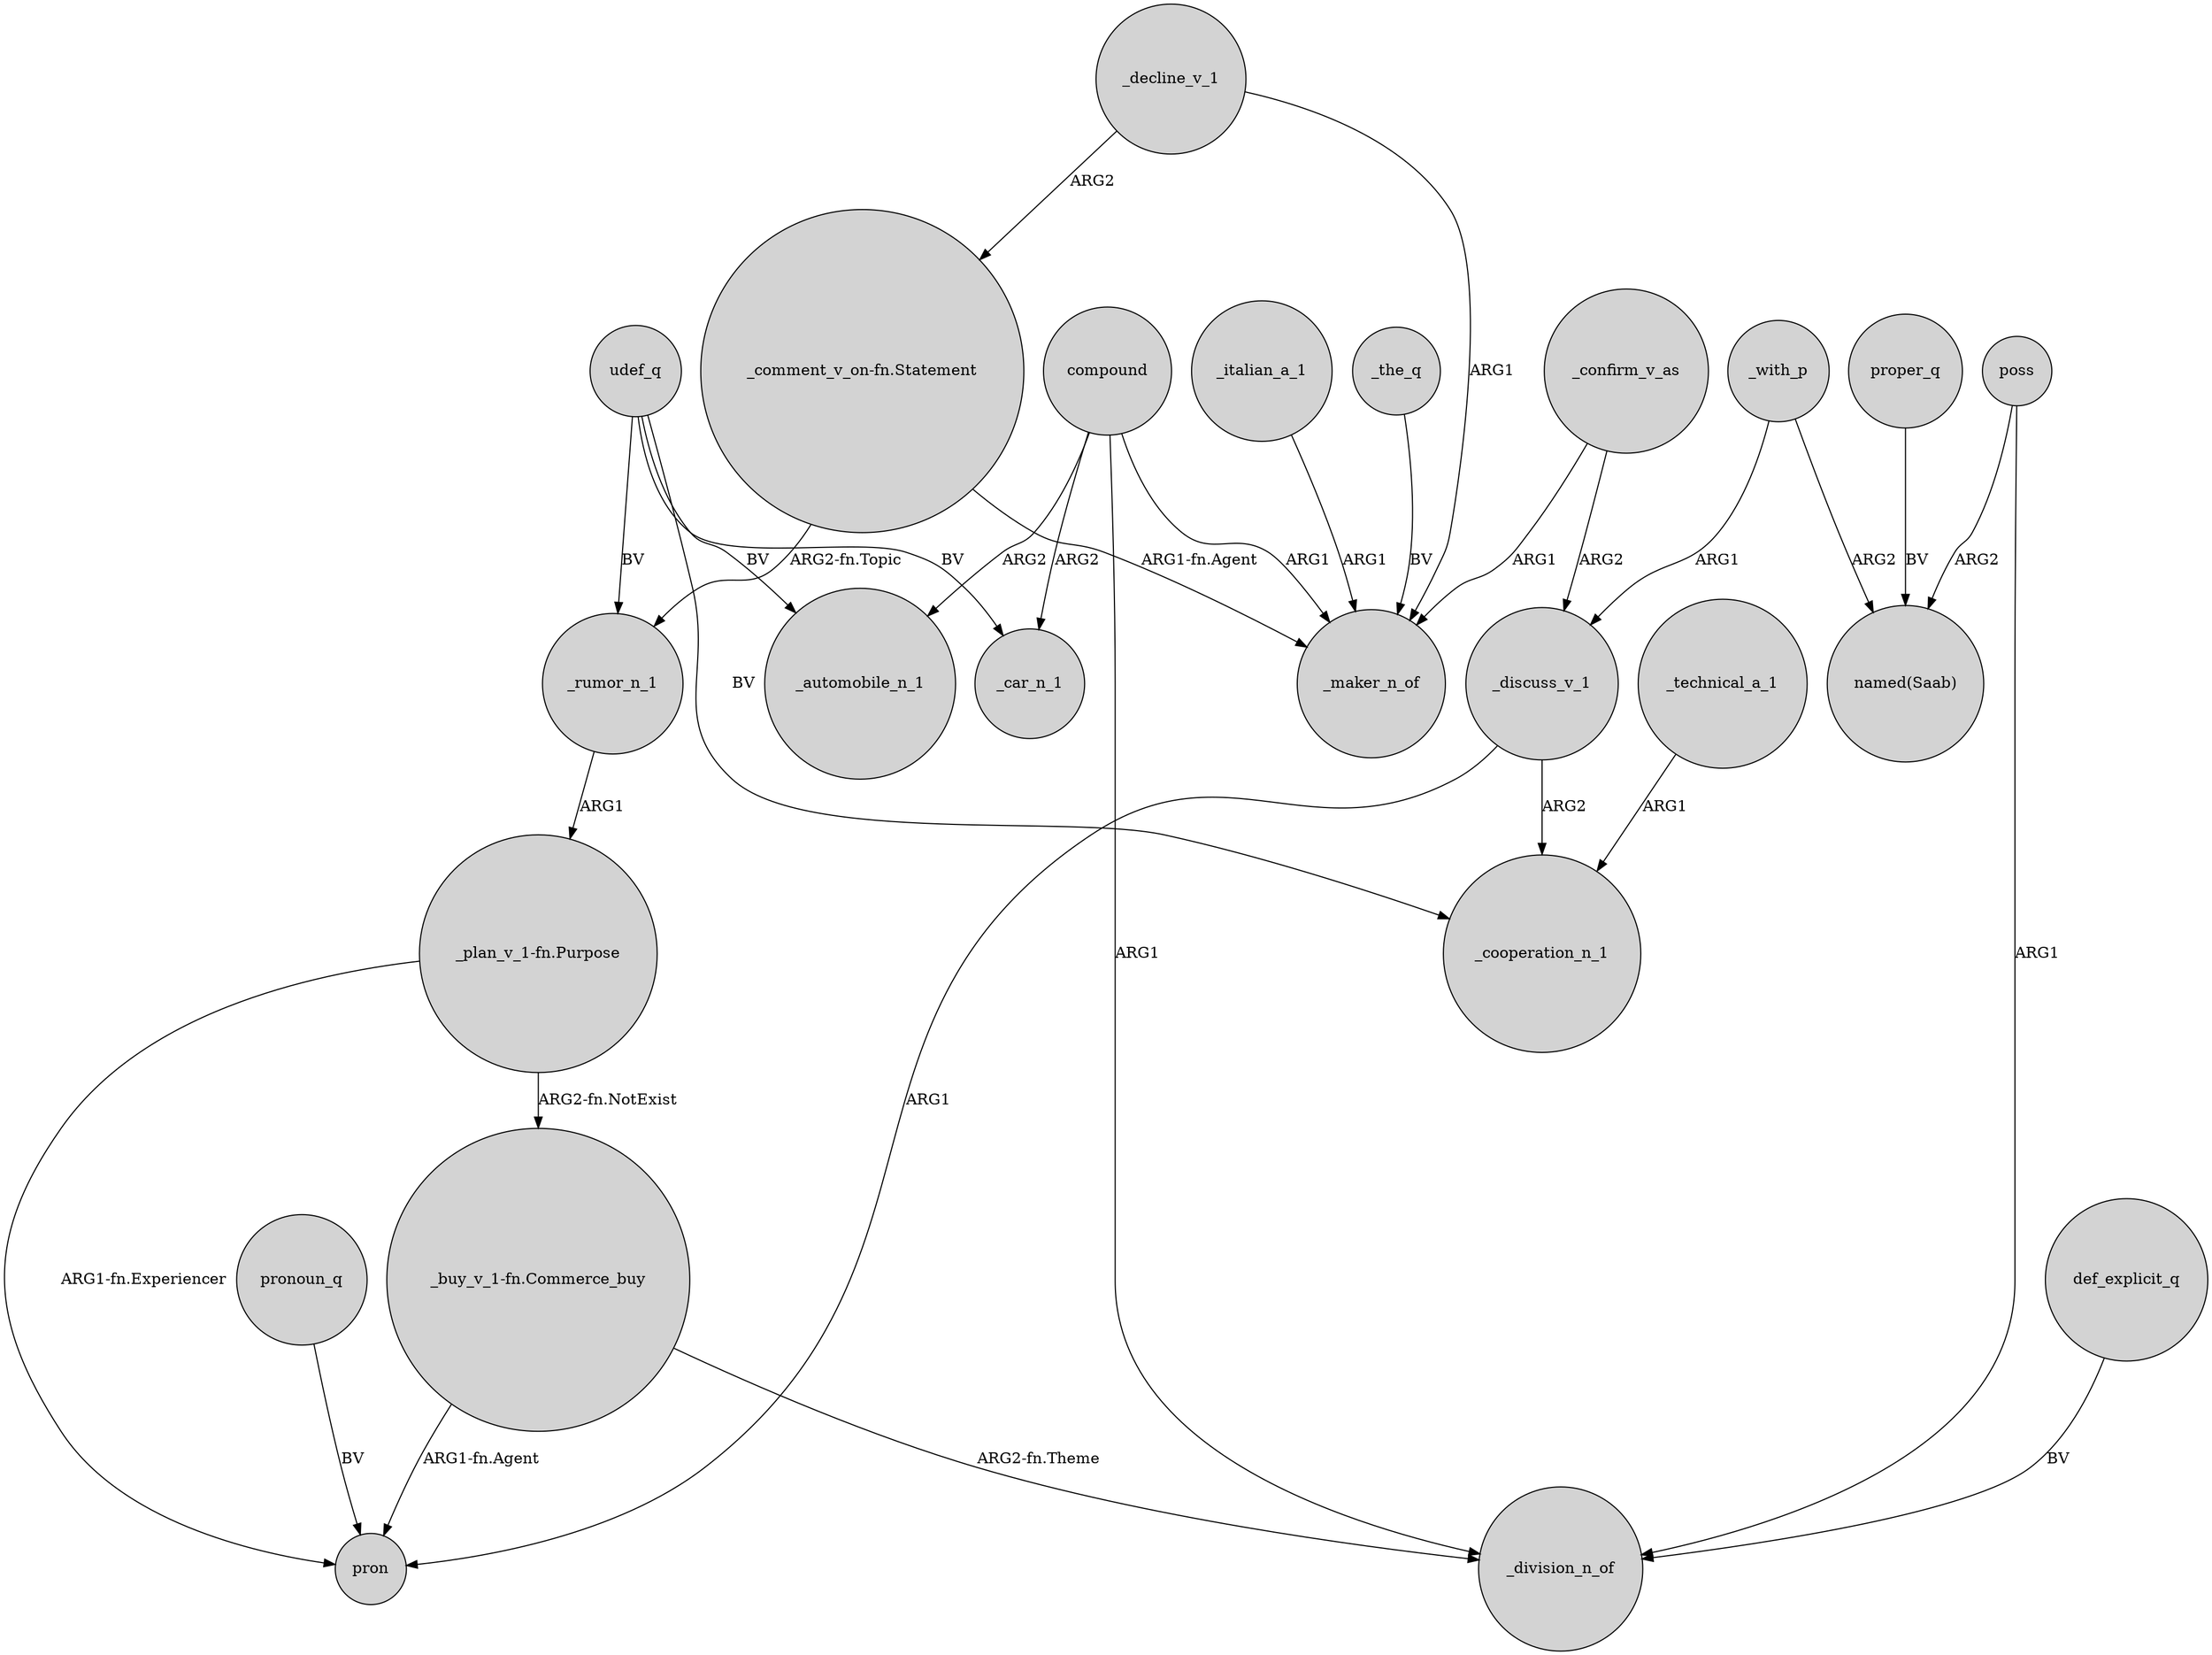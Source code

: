 digraph {
	node [shape=circle style=filled]
	"_buy_v_1-fn.Commerce_buy" -> pron [label="ARG1-fn.Agent"]
	udef_q -> _automobile_n_1 [label=BV]
	_confirm_v_as -> _discuss_v_1 [label=ARG2]
	udef_q -> _rumor_n_1 [label=BV]
	"_plan_v_1-fn.Purpose" -> pron [label="ARG1-fn.Experiencer"]
	_discuss_v_1 -> _cooperation_n_1 [label=ARG2]
	compound -> _maker_n_of [label=ARG1]
	_italian_a_1 -> _maker_n_of [label=ARG1]
	"_plan_v_1-fn.Purpose" -> "_buy_v_1-fn.Commerce_buy" [label="ARG2-fn.NotExist"]
	poss -> _division_n_of [label=ARG1]
	_the_q -> _maker_n_of [label=BV]
	_with_p -> "named(Saab)" [label=ARG2]
	_technical_a_1 -> _cooperation_n_1 [label=ARG1]
	_decline_v_1 -> "_comment_v_on-fn.Statement" [label=ARG2]
	"_comment_v_on-fn.Statement" -> _maker_n_of [label="ARG1-fn.Agent"]
	def_explicit_q -> _division_n_of [label=BV]
	pronoun_q -> pron [label=BV]
	_discuss_v_1 -> pron [label=ARG1]
	compound -> _automobile_n_1 [label=ARG2]
	_confirm_v_as -> _maker_n_of [label=ARG1]
	"_comment_v_on-fn.Statement" -> _rumor_n_1 [label="ARG2-fn.Topic"]
	"_buy_v_1-fn.Commerce_buy" -> _division_n_of [label="ARG2-fn.Theme"]
	_rumor_n_1 -> "_plan_v_1-fn.Purpose" [label=ARG1]
	udef_q -> _cooperation_n_1 [label=BV]
	proper_q -> "named(Saab)" [label=BV]
	_decline_v_1 -> _maker_n_of [label=ARG1]
	udef_q -> _car_n_1 [label=BV]
	poss -> "named(Saab)" [label=ARG2]
	compound -> _division_n_of [label=ARG1]
	_with_p -> _discuss_v_1 [label=ARG1]
	compound -> _car_n_1 [label=ARG2]
}
